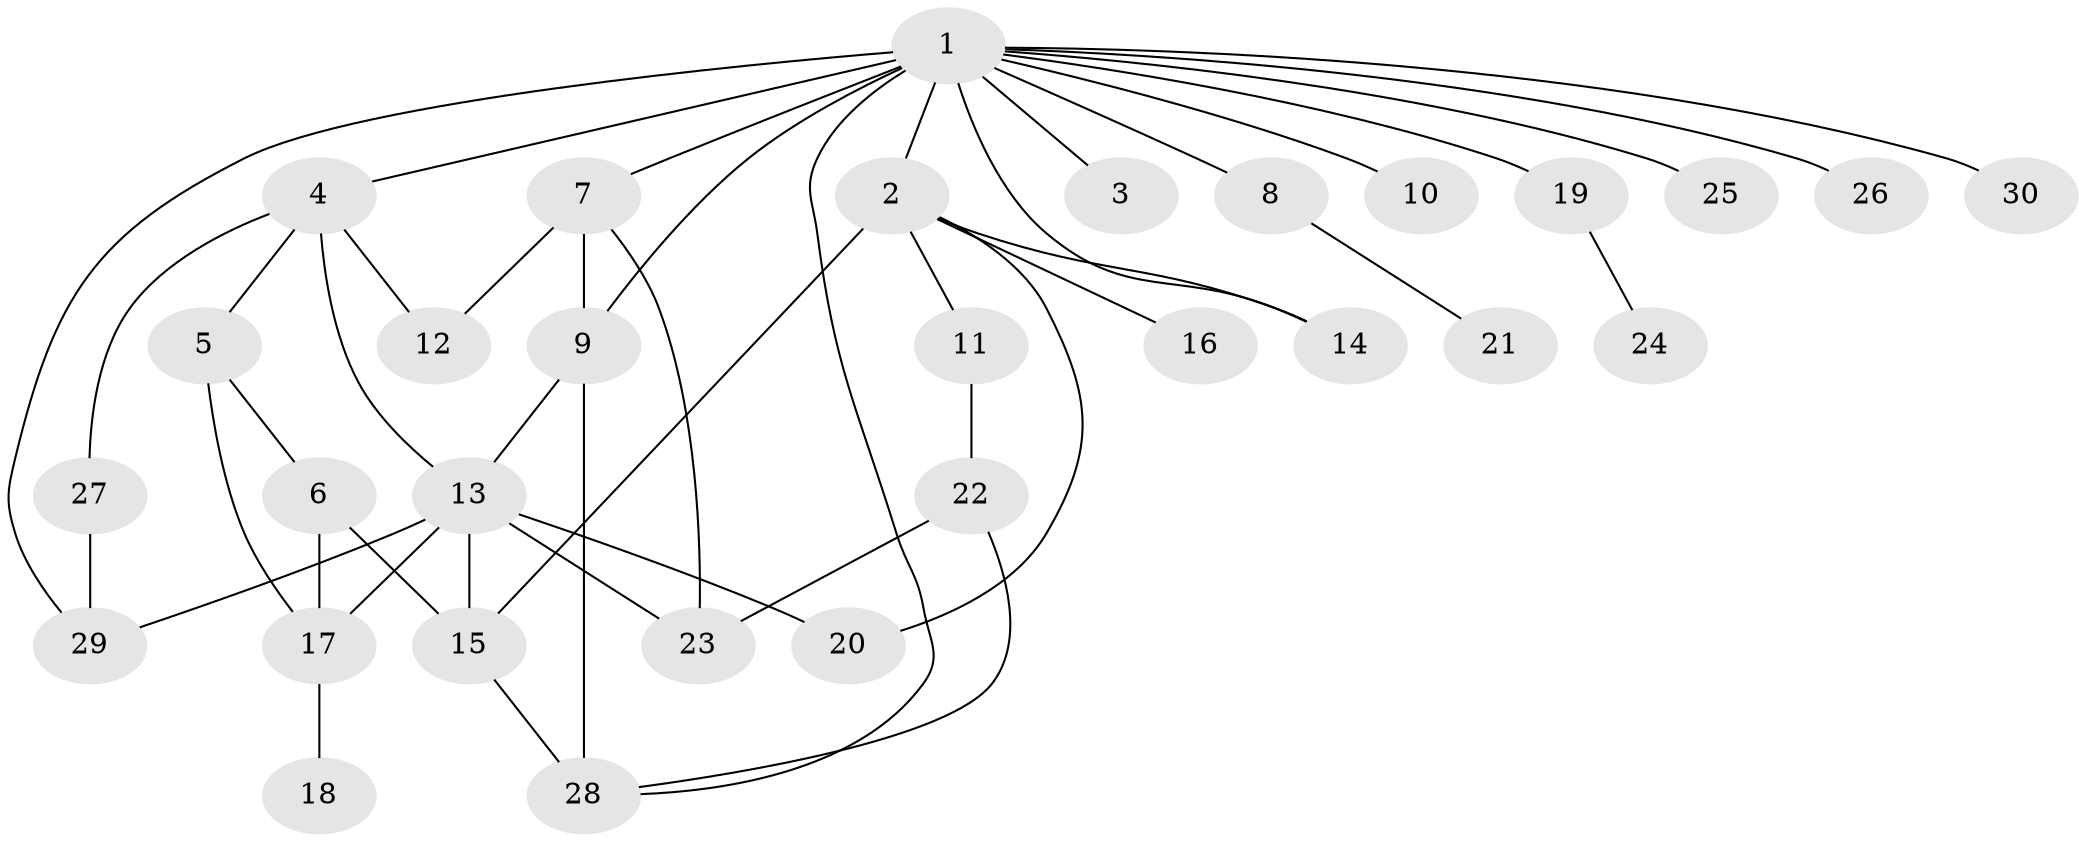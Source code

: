 // original degree distribution, {17: 0.017543859649122806, 7: 0.017543859649122806, 1: 0.42105263157894735, 6: 0.03508771929824561, 3: 0.12280701754385964, 4: 0.07017543859649122, 2: 0.24561403508771928, 8: 0.017543859649122806, 5: 0.05263157894736842}
// Generated by graph-tools (version 1.1) at 2025/50/03/04/25 22:50:41]
// undirected, 30 vertices, 45 edges
graph export_dot {
  node [color=gray90,style=filled];
  1;
  2;
  3;
  4;
  5;
  6;
  7;
  8;
  9;
  10;
  11;
  12;
  13;
  14;
  15;
  16;
  17;
  18;
  19;
  20;
  21;
  22;
  23;
  24;
  25;
  26;
  27;
  28;
  29;
  30;
  1 -- 2 [weight=1.0];
  1 -- 3 [weight=1.0];
  1 -- 4 [weight=1.0];
  1 -- 7 [weight=3.0];
  1 -- 8 [weight=1.0];
  1 -- 9 [weight=1.0];
  1 -- 10 [weight=1.0];
  1 -- 14 [weight=1.0];
  1 -- 19 [weight=1.0];
  1 -- 25 [weight=1.0];
  1 -- 26 [weight=1.0];
  1 -- 28 [weight=1.0];
  1 -- 29 [weight=1.0];
  1 -- 30 [weight=1.0];
  2 -- 11 [weight=1.0];
  2 -- 14 [weight=1.0];
  2 -- 15 [weight=1.0];
  2 -- 16 [weight=1.0];
  2 -- 20 [weight=1.0];
  4 -- 5 [weight=1.0];
  4 -- 12 [weight=1.0];
  4 -- 13 [weight=1.0];
  4 -- 27 [weight=1.0];
  5 -- 6 [weight=1.0];
  5 -- 17 [weight=1.0];
  6 -- 15 [weight=1.0];
  6 -- 17 [weight=1.0];
  7 -- 9 [weight=1.0];
  7 -- 12 [weight=2.0];
  7 -- 23 [weight=1.0];
  8 -- 21 [weight=1.0];
  9 -- 13 [weight=1.0];
  9 -- 28 [weight=2.0];
  11 -- 22 [weight=1.0];
  13 -- 15 [weight=1.0];
  13 -- 17 [weight=1.0];
  13 -- 20 [weight=1.0];
  13 -- 23 [weight=1.0];
  13 -- 29 [weight=1.0];
  15 -- 28 [weight=1.0];
  17 -- 18 [weight=1.0];
  19 -- 24 [weight=1.0];
  22 -- 23 [weight=3.0];
  22 -- 28 [weight=1.0];
  27 -- 29 [weight=1.0];
}
